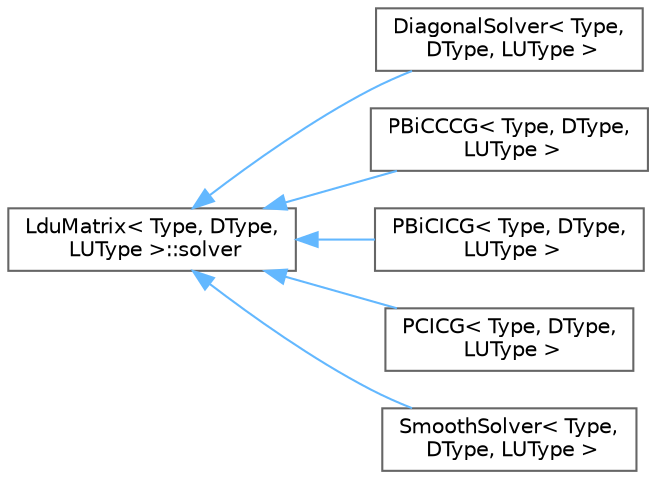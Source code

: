 digraph "Graphical Class Hierarchy"
{
 // LATEX_PDF_SIZE
  bgcolor="transparent";
  edge [fontname=Helvetica,fontsize=10,labelfontname=Helvetica,labelfontsize=10];
  node [fontname=Helvetica,fontsize=10,shape=box,height=0.2,width=0.4];
  rankdir="LR";
  Node0 [id="Node000000",label="LduMatrix\< Type, DType,\l LUType \>::solver",height=0.2,width=0.4,color="grey40", fillcolor="white", style="filled",URL="$classFoam_1_1LduMatrix_1_1solver.html",tooltip=" "];
  Node0 -> Node1 [id="edge5011_Node000000_Node000001",dir="back",color="steelblue1",style="solid",tooltip=" "];
  Node1 [id="Node000001",label="DiagonalSolver\< Type,\l DType, LUType \>",height=0.2,width=0.4,color="grey40", fillcolor="white", style="filled",URL="$classFoam_1_1DiagonalSolver.html",tooltip="Foam::DiagonalSolver."];
  Node0 -> Node2 [id="edge5012_Node000000_Node000002",dir="back",color="steelblue1",style="solid",tooltip=" "];
  Node2 [id="Node000002",label="PBiCCCG\< Type, DType,\l LUType \>",height=0.2,width=0.4,color="grey40", fillcolor="white", style="filled",URL="$classFoam_1_1PBiCCCG.html",tooltip="Preconditioned bi-conjugate gradient solver for asymmetric lduMatrices using a run-time selectable pr..."];
  Node0 -> Node3 [id="edge5013_Node000000_Node000003",dir="back",color="steelblue1",style="solid",tooltip=" "];
  Node3 [id="Node000003",label="PBiCICG\< Type, DType,\l LUType \>",height=0.2,width=0.4,color="grey40", fillcolor="white", style="filled",URL="$classFoam_1_1PBiCICG.html",tooltip="Preconditioned bi-conjugate gradient solver for asymmetric lduMatrices using a run-time selectable pr..."];
  Node0 -> Node4 [id="edge5014_Node000000_Node000004",dir="back",color="steelblue1",style="solid",tooltip=" "];
  Node4 [id="Node000004",label="PCICG\< Type, DType,\l LUType \>",height=0.2,width=0.4,color="grey40", fillcolor="white", style="filled",URL="$classFoam_1_1PCICG.html",tooltip="Preconditioned conjugate gradient solver for symmetric lduMatrices using a run-time selectable precon..."];
  Node0 -> Node5 [id="edge5015_Node000000_Node000005",dir="back",color="steelblue1",style="solid",tooltip=" "];
  Node5 [id="Node000005",label="SmoothSolver\< Type,\l DType, LUType \>",height=0.2,width=0.4,color="grey40", fillcolor="white", style="filled",URL="$classFoam_1_1SmoothSolver.html",tooltip="Iterative solver for symmetric and asymmetric matrices which uses a run-time selected smoother e...."];
}

